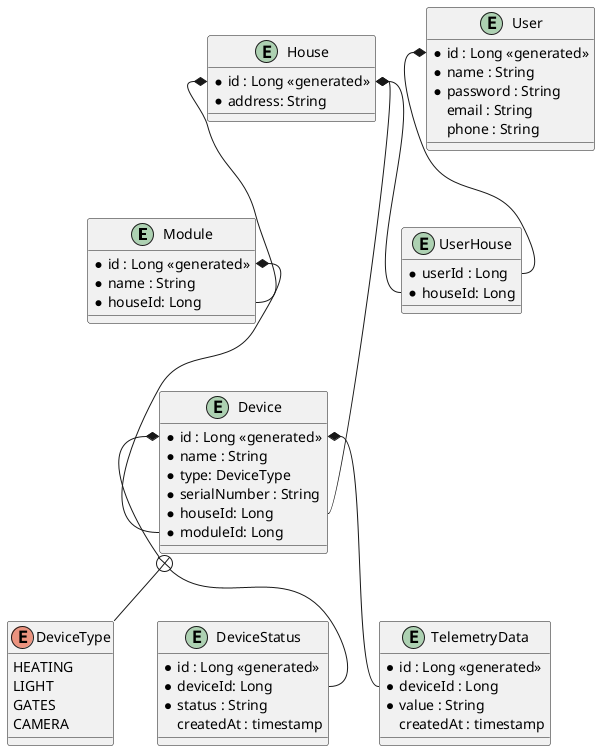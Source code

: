 @@ -0,0 +1,48 @@
@startuml

entity "Module" as module {
    *id : Long <<generated>>
    *name : String     
    *houseId: Long   
}

entity "User" as user {
    *id : Long <<generated>>
    *name : String
    *password : String
    email : String
    phone : String
}

entity "House" as house {
    *id : Long <<generated>>
    *address: String
}

entity "UserHouse" as uh {
    *userId : Long  
    *houseId: Long  
}

entity "Device" as device {
    * id : Long <<generated>>
    *name : String   
    *type: DeviceType
    *serialNumber : String
    *houseId: Long
    *moduleId: Long 
}

enum DeviceType {
  HEATING
  LIGHT
  GATES
  CAMERA
}

entity "DeviceStatus" as deviceStatus {
    *id : Long <<generated>>
    *deviceId: Long
    *status : String
    createdAt : timestamp
}

entity "TelemetryData" as telemetryData {
    *id : Long <<generated>>
    *deviceId : Long
    *value : String
    createdAt : timestamp
}

user::id *-- uh::userId
house::id *-- uh::houseId

house::id *-- device::houseId

device::id *-- deviceStatus::deviceId
device::id *-- telemetryData::deviceId

house::id *-- module::houseId
module::id *-- device::moduleId

device +-- DeviceType

@enduml